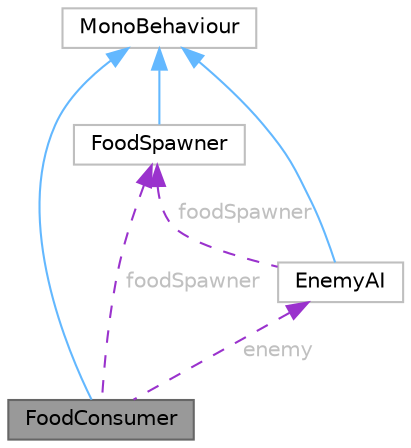 digraph "FoodConsumer"
{
 // LATEX_PDF_SIZE
  bgcolor="transparent";
  edge [fontname=Helvetica,fontsize=10,labelfontname=Helvetica,labelfontsize=10];
  node [fontname=Helvetica,fontsize=10,shape=box,height=0.2,width=0.4];
  Node1 [id="Node000001",label="FoodConsumer",height=0.2,width=0.4,color="gray40", fillcolor="grey60", style="filled", fontcolor="black",tooltip=" "];
  Node2 -> Node1 [id="edge1_Node000001_Node000002",dir="back",color="steelblue1",style="solid",tooltip=" "];
  Node2 [id="Node000002",label="MonoBehaviour",height=0.2,width=0.4,color="grey75", fillcolor="white", style="filled",tooltip=" "];
  Node3 -> Node1 [id="edge2_Node000001_Node000003",dir="back",color="darkorchid3",style="dashed",tooltip=" ",label=" foodSpawner",fontcolor="grey" ];
  Node3 [id="Node000003",label="FoodSpawner",height=0.2,width=0.4,color="grey75", fillcolor="white", style="filled",URL="$class_food_spawner.html",tooltip=" "];
  Node2 -> Node3 [id="edge3_Node000003_Node000002",dir="back",color="steelblue1",style="solid",tooltip=" "];
  Node4 -> Node1 [id="edge4_Node000001_Node000004",dir="back",color="darkorchid3",style="dashed",tooltip=" ",label=" enemy",fontcolor="grey" ];
  Node4 [id="Node000004",label="EnemyAI",height=0.2,width=0.4,color="grey75", fillcolor="white", style="filled",URL="$class_enemy_a_i.html",tooltip=" "];
  Node2 -> Node4 [id="edge5_Node000004_Node000002",dir="back",color="steelblue1",style="solid",tooltip=" "];
  Node3 -> Node4 [id="edge6_Node000004_Node000003",dir="back",color="darkorchid3",style="dashed",tooltip=" ",label=" foodSpawner",fontcolor="grey" ];
}
